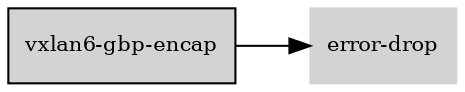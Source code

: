 digraph "vxlan6_gbp_encap_subgraph" {
  rankdir=LR;
  node [shape=box, style=filled, fontsize=10, color=lightgray, fontcolor=black, fillcolor=lightgray];
  "vxlan6-gbp-encap" [color=black, fontcolor=black, fillcolor=lightgray];
  edge [fontsize=8];
  "vxlan6-gbp-encap" -> "error-drop";
}
